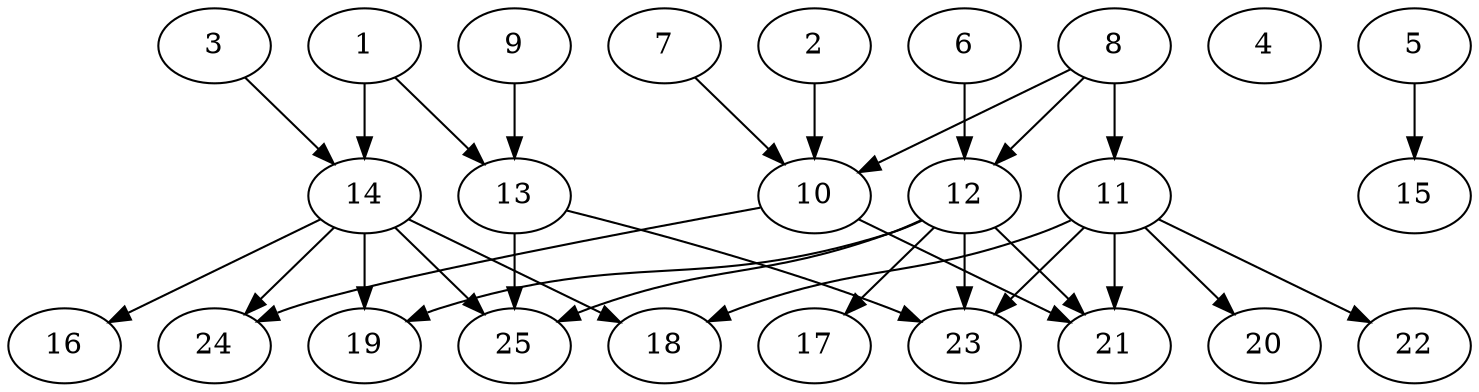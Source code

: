// DAG automatically generated by daggen at Thu Oct  3 14:00:39 2019
// ./daggen --dot -n 25 --ccr 0.4 --fat 0.7 --regular 0.7 --density 0.5 --mindata 5242880 --maxdata 52428800 
digraph G {
  1 [size="103810560", alpha="0.02", expect_size="41524224"] 
  1 -> 13 [size ="41524224"]
  1 -> 14 [size ="41524224"]
  2 [size="29342720", alpha="0.18", expect_size="11737088"] 
  2 -> 10 [size ="11737088"]
  3 [size="55475200", alpha="0.04", expect_size="22190080"] 
  3 -> 14 [size ="22190080"]
  4 [size="14638080", alpha="0.03", expect_size="5855232"] 
  5 [size="121021440", alpha="0.12", expect_size="48408576"] 
  5 -> 15 [size ="48408576"]
  6 [size="89139200", alpha="0.06", expect_size="35655680"] 
  6 -> 12 [size ="35655680"]
  7 [size="14919680", alpha="0.05", expect_size="5967872"] 
  7 -> 10 [size ="5967872"]
  8 [size="91548160", alpha="0.09", expect_size="36619264"] 
  8 -> 10 [size ="36619264"]
  8 -> 11 [size ="36619264"]
  8 -> 12 [size ="36619264"]
  9 [size="127610880", alpha="0.03", expect_size="51044352"] 
  9 -> 13 [size ="51044352"]
  10 [size="16704000", alpha="0.04", expect_size="6681600"] 
  10 -> 21 [size ="6681600"]
  10 -> 24 [size ="6681600"]
  11 [size="109342720", alpha="0.13", expect_size="43737088"] 
  11 -> 18 [size ="43737088"]
  11 -> 20 [size ="43737088"]
  11 -> 21 [size ="43737088"]
  11 -> 22 [size ="43737088"]
  11 -> 23 [size ="43737088"]
  12 [size="119232000", alpha="0.19", expect_size="47692800"] 
  12 -> 17 [size ="47692800"]
  12 -> 19 [size ="47692800"]
  12 -> 21 [size ="47692800"]
  12 -> 23 [size ="47692800"]
  12 -> 25 [size ="47692800"]
  13 [size="109137920", alpha="0.16", expect_size="43655168"] 
  13 -> 23 [size ="43655168"]
  13 -> 25 [size ="43655168"]
  14 [size="13770240", alpha="0.01", expect_size="5508096"] 
  14 -> 16 [size ="5508096"]
  14 -> 18 [size ="5508096"]
  14 -> 19 [size ="5508096"]
  14 -> 24 [size ="5508096"]
  14 -> 25 [size ="5508096"]
  15 [size="32030720", alpha="0.17", expect_size="12812288"] 
  16 [size="99865600", alpha="0.15", expect_size="39946240"] 
  17 [size="14661120", alpha="0.06", expect_size="5864448"] 
  18 [size="46533120", alpha="0.13", expect_size="18613248"] 
  19 [size="100482560", alpha="0.13", expect_size="40193024"] 
  20 [size="118924800", alpha="0.03", expect_size="47569920"] 
  21 [size="24688640", alpha="0.08", expect_size="9875456"] 
  22 [size="100902400", alpha="0.16", expect_size="40360960"] 
  23 [size="92789760", alpha="0.12", expect_size="37115904"] 
  24 [size="67932160", alpha="0.08", expect_size="27172864"] 
  25 [size="73372160", alpha="0.01", expect_size="29348864"] 
}
